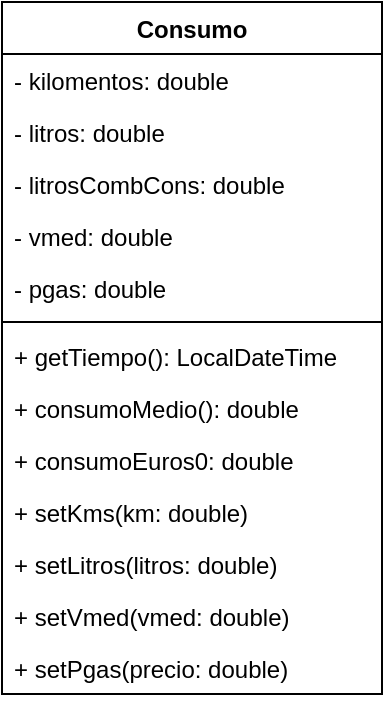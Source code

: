 <mxfile version="21.7.5" type="device">
  <diagram name="Página-1" id="N0Pu6tNsYxhbqAPYc8lR">
    <mxGraphModel dx="797" dy="398" grid="1" gridSize="10" guides="1" tooltips="1" connect="1" arrows="1" fold="1" page="1" pageScale="1" pageWidth="1169" pageHeight="827" math="0" shadow="0">
      <root>
        <mxCell id="0" />
        <mxCell id="1" parent="0" />
        <mxCell id="uWFzj0afBPlP_iIcfy4p-1" value="Consumo" style="swimlane;fontStyle=1;align=center;verticalAlign=top;childLayout=stackLayout;horizontal=1;startSize=26;horizontalStack=0;resizeParent=1;resizeParentMax=0;resizeLast=0;collapsible=1;marginBottom=0;whiteSpace=wrap;html=1;" vertex="1" parent="1">
          <mxGeometry x="160" y="40" width="190" height="346" as="geometry" />
        </mxCell>
        <mxCell id="uWFzj0afBPlP_iIcfy4p-2" value="- kilomentos: double&lt;span style=&quot;white-space: pre;&quot;&gt;&#x9;&lt;/span&gt;" style="text;strokeColor=none;fillColor=none;align=left;verticalAlign=top;spacingLeft=4;spacingRight=4;overflow=hidden;rotatable=0;points=[[0,0.5],[1,0.5]];portConstraint=eastwest;whiteSpace=wrap;html=1;" vertex="1" parent="uWFzj0afBPlP_iIcfy4p-1">
          <mxGeometry y="26" width="190" height="26" as="geometry" />
        </mxCell>
        <mxCell id="uWFzj0afBPlP_iIcfy4p-5" value="- litros: double" style="text;strokeColor=none;fillColor=none;align=left;verticalAlign=top;spacingLeft=4;spacingRight=4;overflow=hidden;rotatable=0;points=[[0,0.5],[1,0.5]];portConstraint=eastwest;whiteSpace=wrap;html=1;" vertex="1" parent="uWFzj0afBPlP_iIcfy4p-1">
          <mxGeometry y="52" width="190" height="26" as="geometry" />
        </mxCell>
        <mxCell id="uWFzj0afBPlP_iIcfy4p-6" value="- litrosCombCons: double" style="text;strokeColor=none;fillColor=none;align=left;verticalAlign=top;spacingLeft=4;spacingRight=4;overflow=hidden;rotatable=0;points=[[0,0.5],[1,0.5]];portConstraint=eastwest;whiteSpace=wrap;html=1;" vertex="1" parent="uWFzj0afBPlP_iIcfy4p-1">
          <mxGeometry y="78" width="190" height="26" as="geometry" />
        </mxCell>
        <mxCell id="uWFzj0afBPlP_iIcfy4p-7" value="- vmed: double" style="text;strokeColor=none;fillColor=none;align=left;verticalAlign=top;spacingLeft=4;spacingRight=4;overflow=hidden;rotatable=0;points=[[0,0.5],[1,0.5]];portConstraint=eastwest;whiteSpace=wrap;html=1;" vertex="1" parent="uWFzj0afBPlP_iIcfy4p-1">
          <mxGeometry y="104" width="190" height="26" as="geometry" />
        </mxCell>
        <mxCell id="uWFzj0afBPlP_iIcfy4p-8" value="- pgas: double" style="text;strokeColor=none;fillColor=none;align=left;verticalAlign=top;spacingLeft=4;spacingRight=4;overflow=hidden;rotatable=0;points=[[0,0.5],[1,0.5]];portConstraint=eastwest;whiteSpace=wrap;html=1;" vertex="1" parent="uWFzj0afBPlP_iIcfy4p-1">
          <mxGeometry y="130" width="190" height="26" as="geometry" />
        </mxCell>
        <mxCell id="uWFzj0afBPlP_iIcfy4p-3" value="" style="line;strokeWidth=1;fillColor=none;align=left;verticalAlign=middle;spacingTop=-1;spacingLeft=3;spacingRight=3;rotatable=0;labelPosition=right;points=[];portConstraint=eastwest;strokeColor=inherit;" vertex="1" parent="uWFzj0afBPlP_iIcfy4p-1">
          <mxGeometry y="156" width="190" height="8" as="geometry" />
        </mxCell>
        <mxCell id="uWFzj0afBPlP_iIcfy4p-4" value="+ getTiempo(): LocalDateTime" style="text;strokeColor=none;fillColor=none;align=left;verticalAlign=top;spacingLeft=4;spacingRight=4;overflow=hidden;rotatable=0;points=[[0,0.5],[1,0.5]];portConstraint=eastwest;whiteSpace=wrap;html=1;" vertex="1" parent="uWFzj0afBPlP_iIcfy4p-1">
          <mxGeometry y="164" width="190" height="26" as="geometry" />
        </mxCell>
        <mxCell id="uWFzj0afBPlP_iIcfy4p-9" value="+ consumoMedio(): double" style="text;strokeColor=none;fillColor=none;align=left;verticalAlign=top;spacingLeft=4;spacingRight=4;overflow=hidden;rotatable=0;points=[[0,0.5],[1,0.5]];portConstraint=eastwest;whiteSpace=wrap;html=1;" vertex="1" parent="uWFzj0afBPlP_iIcfy4p-1">
          <mxGeometry y="190" width="190" height="26" as="geometry" />
        </mxCell>
        <mxCell id="uWFzj0afBPlP_iIcfy4p-10" value="+ consumoEuros0: double" style="text;strokeColor=none;fillColor=none;align=left;verticalAlign=top;spacingLeft=4;spacingRight=4;overflow=hidden;rotatable=0;points=[[0,0.5],[1,0.5]];portConstraint=eastwest;whiteSpace=wrap;html=1;" vertex="1" parent="uWFzj0afBPlP_iIcfy4p-1">
          <mxGeometry y="216" width="190" height="26" as="geometry" />
        </mxCell>
        <mxCell id="uWFzj0afBPlP_iIcfy4p-11" value="+ setKms(km: double)" style="text;strokeColor=none;fillColor=none;align=left;verticalAlign=top;spacingLeft=4;spacingRight=4;overflow=hidden;rotatable=0;points=[[0,0.5],[1,0.5]];portConstraint=eastwest;whiteSpace=wrap;html=1;" vertex="1" parent="uWFzj0afBPlP_iIcfy4p-1">
          <mxGeometry y="242" width="190" height="26" as="geometry" />
        </mxCell>
        <mxCell id="uWFzj0afBPlP_iIcfy4p-12" value="+ setLitros(litros: double)" style="text;strokeColor=none;fillColor=none;align=left;verticalAlign=top;spacingLeft=4;spacingRight=4;overflow=hidden;rotatable=0;points=[[0,0.5],[1,0.5]];portConstraint=eastwest;whiteSpace=wrap;html=1;" vertex="1" parent="uWFzj0afBPlP_iIcfy4p-1">
          <mxGeometry y="268" width="190" height="26" as="geometry" />
        </mxCell>
        <mxCell id="uWFzj0afBPlP_iIcfy4p-13" value="+ setVmed(vmed: double)" style="text;strokeColor=none;fillColor=none;align=left;verticalAlign=top;spacingLeft=4;spacingRight=4;overflow=hidden;rotatable=0;points=[[0,0.5],[1,0.5]];portConstraint=eastwest;whiteSpace=wrap;html=1;" vertex="1" parent="uWFzj0afBPlP_iIcfy4p-1">
          <mxGeometry y="294" width="190" height="26" as="geometry" />
        </mxCell>
        <mxCell id="uWFzj0afBPlP_iIcfy4p-14" value="+ setPgas(precio: double)" style="text;strokeColor=none;fillColor=none;align=left;verticalAlign=top;spacingLeft=4;spacingRight=4;overflow=hidden;rotatable=0;points=[[0,0.5],[1,0.5]];portConstraint=eastwest;whiteSpace=wrap;html=1;" vertex="1" parent="uWFzj0afBPlP_iIcfy4p-1">
          <mxGeometry y="320" width="190" height="26" as="geometry" />
        </mxCell>
      </root>
    </mxGraphModel>
  </diagram>
</mxfile>

